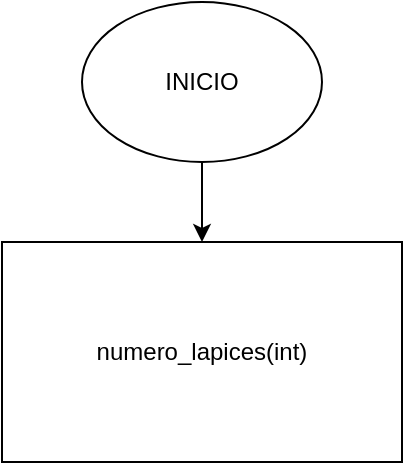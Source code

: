<mxfile version="21.3.6" type="device">
  <diagram name="Página-1" id="-_utQNLpoWmJeOG_uXhF">
    <mxGraphModel dx="1434" dy="796" grid="1" gridSize="10" guides="1" tooltips="1" connect="1" arrows="1" fold="1" page="1" pageScale="1" pageWidth="827" pageHeight="1169" math="0" shadow="0">
      <root>
        <mxCell id="0" />
        <mxCell id="1" parent="0" />
        <mxCell id="KZcpWeQ2D4AYw7FhIxnc-3" value="" style="edgeStyle=orthogonalEdgeStyle;rounded=0;orthogonalLoop=1;jettySize=auto;html=1;" edge="1" parent="1" source="KZcpWeQ2D4AYw7FhIxnc-1" target="KZcpWeQ2D4AYw7FhIxnc-2">
          <mxGeometry relative="1" as="geometry" />
        </mxCell>
        <mxCell id="KZcpWeQ2D4AYw7FhIxnc-1" value="INICIO" style="ellipse;whiteSpace=wrap;html=1;" vertex="1" parent="1">
          <mxGeometry x="360" y="40" width="120" height="80" as="geometry" />
        </mxCell>
        <mxCell id="KZcpWeQ2D4AYw7FhIxnc-2" value="numero_lapices(int)" style="rounded=0;whiteSpace=wrap;html=1;" vertex="1" parent="1">
          <mxGeometry x="320" y="160" width="200" height="110" as="geometry" />
        </mxCell>
      </root>
    </mxGraphModel>
  </diagram>
</mxfile>
